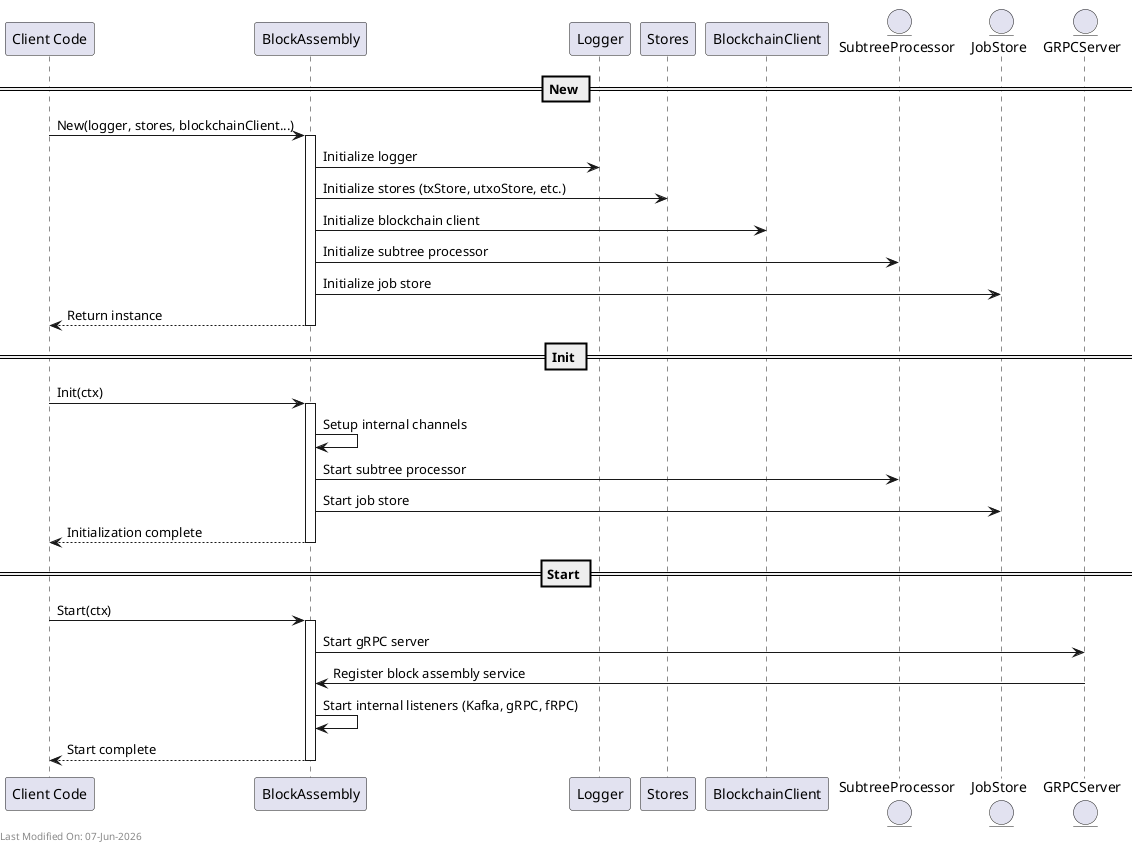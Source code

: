 @startuml
participant "Client Code" as Client
participant "BlockAssembly" as BA
participant "Logger" as Logger
participant "Stores" as Stores
participant "BlockchainClient" as Blockchain
entity "SubtreeProcessor" as SubtreeProc
entity "JobStore" as JobStore
entity "GRPCServer" as GRPC

== New ==
Client -> BA : New(logger, stores, blockchainClient...)
activate BA
BA -> Logger : Initialize logger
BA -> Stores : Initialize stores (txStore, utxoStore, etc.)
BA -> Blockchain : Initialize blockchain client
BA -> SubtreeProc : Initialize subtree processor
BA -> JobStore : Initialize job store
BA --> Client : Return instance
deactivate BA

== Init ==
Client -> BA : Init(ctx)
activate BA
BA -> BA : Setup internal channels
BA -> SubtreeProc : Start subtree processor
BA -> JobStore : Start job store
BA --> Client : Initialization complete
deactivate BA

== Start ==
Client -> BA : Start(ctx)
activate BA
BA -> GRPC : Start gRPC server
GRPC -> BA : Register block assembly service
BA -> BA : Start internal listeners (Kafka, gRPC, fRPC)
BA --> Client : Start complete
deactivate BA

left footer Last Modified On: %date("dd-MMM-yyyy")

@enduml
